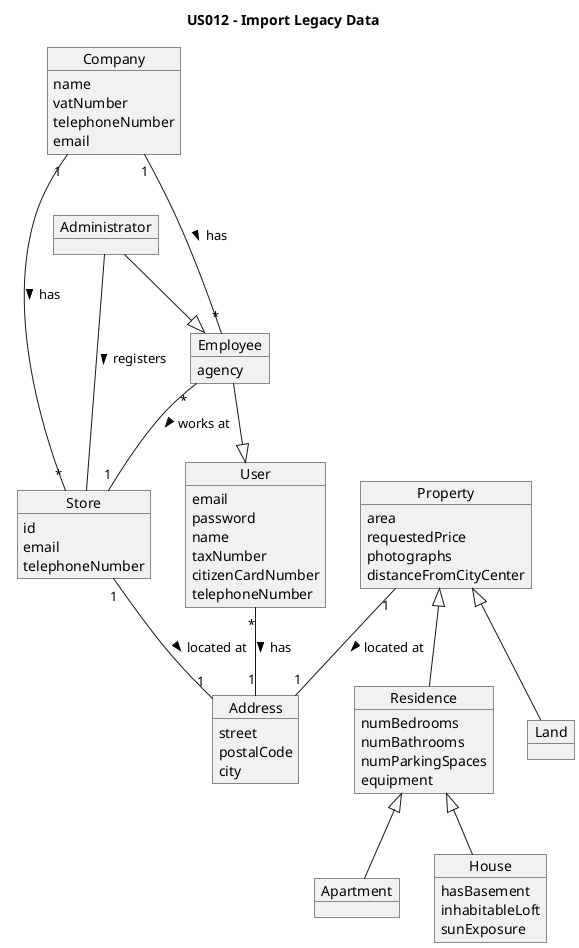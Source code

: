@startuml
'https://plantuml.com/object-diagram

title US012 - Import Legacy Data

object "Administrator" as adm

object "Apartment" as ap

object "Property" as prop {
area
requestedPrice
photographs
distanceFromCityCenter
}

object House {
hasBasement
inhabitableLoft
sunExposure
}

object "User" as us {
email
password
name
taxNumber
citizenCardNumber
telephoneNumber
}

object "Address" as add {
street
postalCode
city
}

object "Residence" as res {
numBedrooms
numBathrooms
numParkingSpaces
equipment
}

object "Employee" as emp {
agency
}

object "Store" as st {
id
email
telephoneNumber
}

object "Company" as comp {
name
vatNumber
telephoneNumber
email
}

object "Land" as land

prop <|-- land
prop <|-- res
prop "1" -- "1" add : located at >
res <|-- House
res <|-- ap
comp "1" - "*" st : has >
comp "1" --- "*" emp : has >
st "1" -- "1" add : located at >
adm -- st : registers >
adm --|> emp
us "*" -- "1" add : has >
emp --|> us
emp "*" -- "1" st : works at >


@enduml
